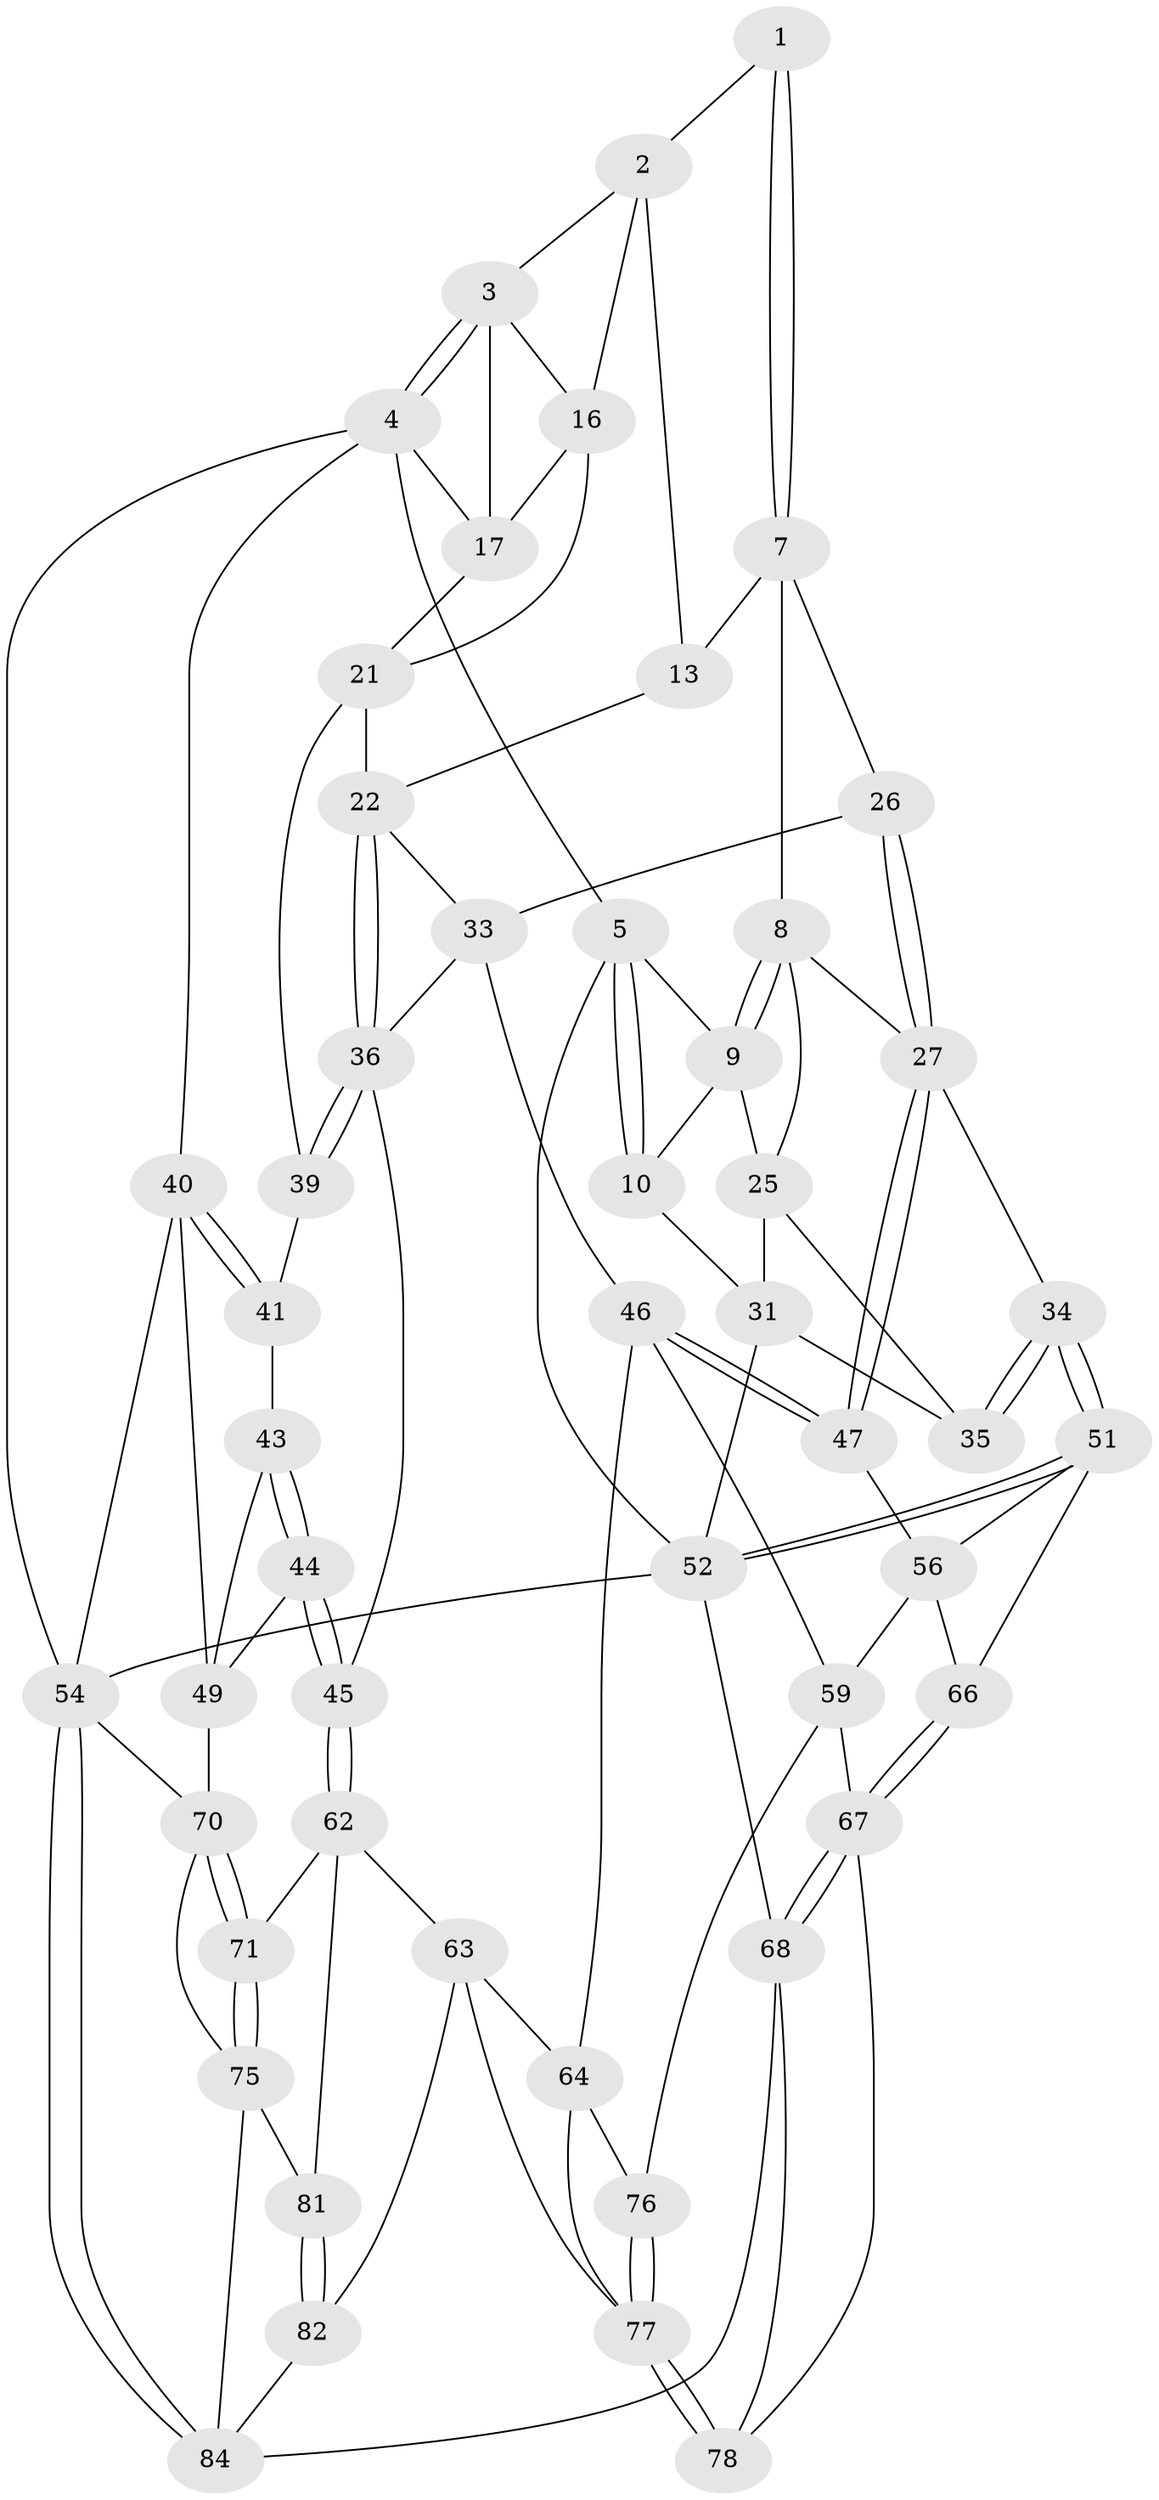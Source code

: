 // original degree distribution, {3: 0.023255813953488372, 4: 0.2441860465116279, 5: 0.5116279069767442, 6: 0.22093023255813954}
// Generated by graph-tools (version 1.1) at 2025/11/02/27/25 16:11:53]
// undirected, 51 vertices, 118 edges
graph export_dot {
graph [start="1"]
  node [color=gray90,style=filled];
  1 [pos="+0.34579128385321417+0"];
  2 [pos="+0.47857274901956803+0",super="+12"];
  3 [pos="+0.7356821710832803+0",super="+15"];
  4 [pos="+1+0",super="+20"];
  5 [pos="+0+0",super="+6"];
  7 [pos="+0.28541690850591045+0.1453461859137104",super="+14"];
  8 [pos="+0.2573149362281697+0.15054679852287753",super="+24"];
  9 [pos="+0.1929721344309073+0.025754440310618267",super="+11"];
  10 [pos="+0+0"];
  13 [pos="+0.4556735297102093+0.1593632902490547"];
  16 [pos="+0.5763430770041396+0.08416686913201242",super="+18"];
  17 [pos="+0.7418920399649984+0.07217366963130714",super="+19"];
  21 [pos="+0.6674379508583577+0.19507816440916118",super="+29"];
  22 [pos="+0.6307874841120323+0.24467461348520564",super="+23"];
  25 [pos="+0.12736824976532335+0.18450374721539595",super="+30"];
  26 [pos="+0.33736828648175937+0.3520886931516025"];
  27 [pos="+0.28587002890688296+0.4107477099360119",super="+28"];
  31 [pos="+0+0.38702092637453017",super="+32"];
  33 [pos="+0.5042614485207575+0.3420513367572892",super="+38"];
  34 [pos="+0.24892237351992821+0.4003063055496182"];
  35 [pos="+0.17438613279075796+0.39290219482955047"];
  36 [pos="+0.6607009060590499+0.4370711665356548",super="+37"];
  39 [pos="+0.8247103878081883+0.3254172432597785"];
  40 [pos="+1+0.28027795373103304",super="+53"];
  41 [pos="+1+0.31005801539597333",super="+42"];
  43 [pos="+0.9020273038617439+0.406577919264876",super="+48"];
  44 [pos="+0.8387107665659707+0.6108675626257942"];
  45 [pos="+0.7711378417929935+0.6052523862884598"];
  46 [pos="+0.4973538657890807+0.5408921413370781",super="+58"];
  47 [pos="+0.32302428230010144+0.47497859461106007"];
  49 [pos="+0.9673220057359498+0.4908139133771133",super="+50"];
  51 [pos="+0.08025078134676489+0.5955831391268018",super="+57"];
  52 [pos="+0+0.4790114684933261",super="+69"];
  54 [pos="+1+1",super="+55"];
  56 [pos="+0.3112051552798756+0.49980388029389017",super="+61"];
  59 [pos="+0.4269185955193721+0.7031917982534951",super="+60"];
  62 [pos="+0.6957953225903357+0.7524656036490542",super="+72"];
  63 [pos="+0.6761228771373039+0.757526377302191",super="+80"];
  64 [pos="+0.6554909636048922+0.7580040293989451",super="+65"];
  66 [pos="+0.12774238309878605+0.6583024896714958"];
  67 [pos="+0+1",super="+74"];
  68 [pos="+0+1",super="+86"];
  70 [pos="+0.8831722941024255+0.6406014844803076",super="+73"];
  71 [pos="+0.8528695487735658+0.8342203101352641"];
  75 [pos="+0.9018857413837396+0.8665445130866384",super="+83"];
  76 [pos="+0.5380509521113512+0.7904825831734144"];
  77 [pos="+0.49169819790354835+0.8955128396916368",super="+79"];
  78 [pos="+0.4767002407697405+0.9026334272345282"];
  81 [pos="+0.7422694545518373+0.8898227389364832"];
  82 [pos="+0.6984784081389425+1"];
  84 [pos="+1+1",super="+85"];
  1 -- 2;
  1 -- 7;
  1 -- 7;
  2 -- 3;
  2 -- 16;
  2 -- 13;
  3 -- 4;
  3 -- 4;
  3 -- 16;
  3 -- 17;
  4 -- 5;
  4 -- 54;
  4 -- 40;
  4 -- 17;
  5 -- 10;
  5 -- 10;
  5 -- 52;
  5 -- 9;
  7 -- 8;
  7 -- 26;
  7 -- 13;
  8 -- 9;
  8 -- 9;
  8 -- 25;
  8 -- 27;
  9 -- 10;
  9 -- 25;
  10 -- 31;
  13 -- 22;
  16 -- 17;
  16 -- 21;
  17 -- 21;
  21 -- 22;
  21 -- 39;
  22 -- 36;
  22 -- 36;
  22 -- 33;
  25 -- 35;
  25 -- 31;
  26 -- 27;
  26 -- 27;
  26 -- 33;
  27 -- 47;
  27 -- 47;
  27 -- 34;
  31 -- 35;
  31 -- 52;
  33 -- 36;
  33 -- 46;
  34 -- 35;
  34 -- 35;
  34 -- 51;
  34 -- 51;
  36 -- 39;
  36 -- 39;
  36 -- 45;
  39 -- 41;
  40 -- 41;
  40 -- 41;
  40 -- 49;
  40 -- 54;
  41 -- 43 [weight=2];
  43 -- 44;
  43 -- 44;
  43 -- 49;
  44 -- 45;
  44 -- 45;
  44 -- 49;
  45 -- 62;
  45 -- 62;
  46 -- 47;
  46 -- 47;
  46 -- 59;
  46 -- 64;
  47 -- 56;
  49 -- 70;
  51 -- 52;
  51 -- 52;
  51 -- 56;
  51 -- 66;
  52 -- 68;
  52 -- 54;
  54 -- 84;
  54 -- 84;
  54 -- 70;
  56 -- 66;
  56 -- 59;
  59 -- 76;
  59 -- 67;
  62 -- 63;
  62 -- 81;
  62 -- 71;
  63 -- 64;
  63 -- 82;
  63 -- 77;
  64 -- 77;
  64 -- 76;
  66 -- 67;
  66 -- 67;
  67 -- 68;
  67 -- 68;
  67 -- 78;
  68 -- 78;
  68 -- 84;
  70 -- 71;
  70 -- 71;
  70 -- 75;
  71 -- 75;
  71 -- 75;
  75 -- 81;
  75 -- 84;
  76 -- 77;
  76 -- 77;
  77 -- 78;
  77 -- 78;
  81 -- 82;
  81 -- 82;
  82 -- 84;
}
